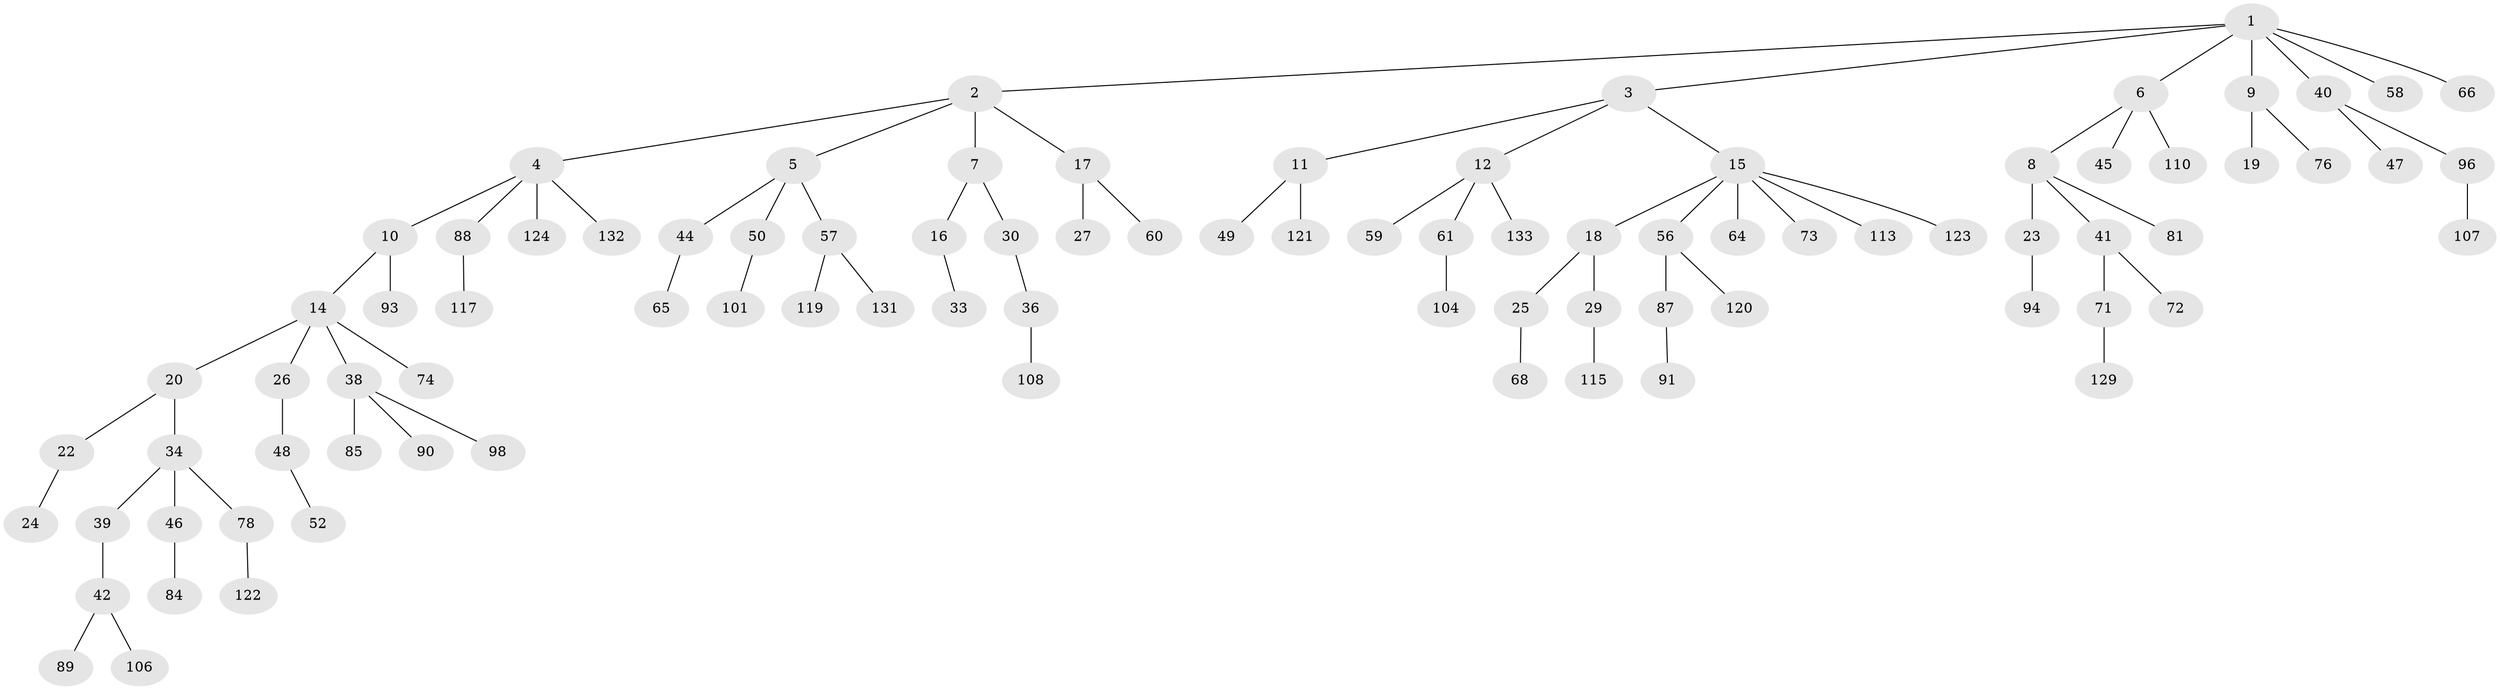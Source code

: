 // Generated by graph-tools (version 1.1) at 2025/52/02/27/25 19:52:13]
// undirected, 90 vertices, 89 edges
graph export_dot {
graph [start="1"]
  node [color=gray90,style=filled];
  1 [super="+82"];
  2 [super="+35"];
  3;
  4 [super="+31"];
  5;
  6 [super="+13"];
  7;
  8 [super="+62"];
  9 [super="+75"];
  10 [super="+32"];
  11 [super="+97"];
  12 [super="+28"];
  14 [super="+103"];
  15 [super="+63"];
  16;
  17 [super="+67"];
  18;
  19;
  20 [super="+21"];
  22 [super="+86"];
  23 [super="+70"];
  24 [super="+43"];
  25 [super="+77"];
  26 [super="+80"];
  27;
  29 [super="+37"];
  30 [super="+54"];
  33 [super="+99"];
  34 [super="+55"];
  36 [super="+79"];
  38 [super="+83"];
  39;
  40 [super="+112"];
  41 [super="+69"];
  42 [super="+51"];
  44 [super="+102"];
  45;
  46 [super="+134"];
  47 [super="+53"];
  48;
  49 [super="+105"];
  50 [super="+95"];
  52 [super="+128"];
  56;
  57 [super="+114"];
  58;
  59;
  60;
  61 [super="+116"];
  64 [super="+125"];
  65;
  66 [super="+111"];
  68;
  71;
  72;
  73;
  74;
  76;
  78 [super="+118"];
  81;
  84 [super="+130"];
  85;
  87 [super="+92"];
  88;
  89 [super="+100"];
  90;
  91;
  93 [super="+126"];
  94;
  96;
  98 [super="+127"];
  101;
  104;
  106 [super="+109"];
  107;
  108;
  110;
  113;
  115;
  117;
  119;
  120;
  121;
  122;
  123;
  124;
  129;
  131;
  132;
  133;
  1 -- 2;
  1 -- 3;
  1 -- 6;
  1 -- 9;
  1 -- 40;
  1 -- 58;
  1 -- 66;
  2 -- 4;
  2 -- 5;
  2 -- 7;
  2 -- 17;
  3 -- 11;
  3 -- 12;
  3 -- 15;
  4 -- 10;
  4 -- 88;
  4 -- 124;
  4 -- 132;
  5 -- 44;
  5 -- 50;
  5 -- 57;
  6 -- 8;
  6 -- 45;
  6 -- 110;
  7 -- 16;
  7 -- 30;
  8 -- 23;
  8 -- 41;
  8 -- 81;
  9 -- 19;
  9 -- 76;
  10 -- 14;
  10 -- 93;
  11 -- 49;
  11 -- 121;
  12 -- 61;
  12 -- 133;
  12 -- 59;
  14 -- 20;
  14 -- 26;
  14 -- 38;
  14 -- 74;
  15 -- 18;
  15 -- 56;
  15 -- 73;
  15 -- 113;
  15 -- 123;
  15 -- 64;
  16 -- 33;
  17 -- 27;
  17 -- 60;
  18 -- 25;
  18 -- 29;
  20 -- 34;
  20 -- 22;
  22 -- 24;
  23 -- 94;
  25 -- 68;
  26 -- 48;
  29 -- 115;
  30 -- 36;
  34 -- 39;
  34 -- 46;
  34 -- 78;
  36 -- 108;
  38 -- 85;
  38 -- 90;
  38 -- 98;
  39 -- 42;
  40 -- 47;
  40 -- 96;
  41 -- 71;
  41 -- 72;
  42 -- 89;
  42 -- 106;
  44 -- 65;
  46 -- 84;
  48 -- 52;
  50 -- 101;
  56 -- 87;
  56 -- 120;
  57 -- 119;
  57 -- 131;
  61 -- 104;
  71 -- 129;
  78 -- 122;
  87 -- 91;
  88 -- 117;
  96 -- 107;
}
